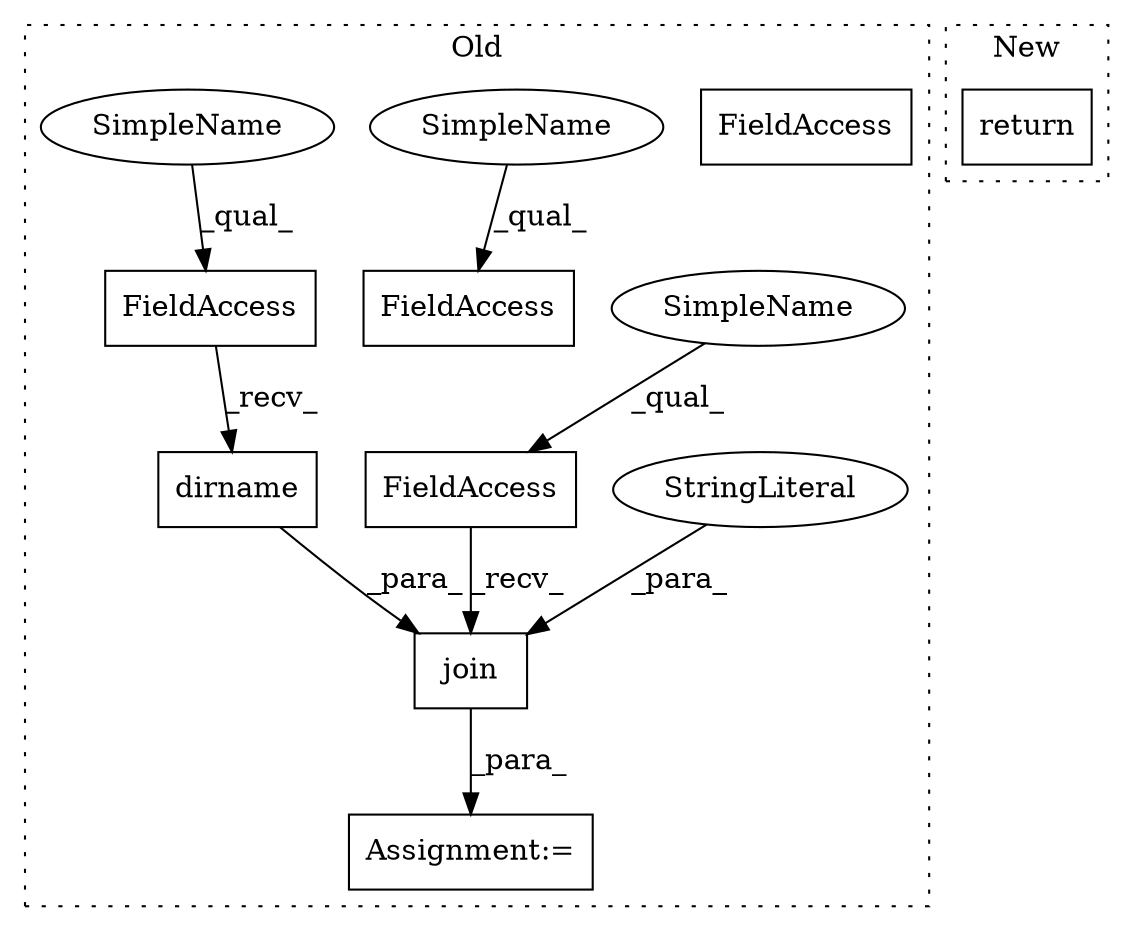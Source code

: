 digraph G {
subgraph cluster0 {
1 [label="dirname" a="32" s="2975,3019" l="8,1" shape="box"];
3 [label="FieldAccess" a="22" s="2967" l="7" shape="box"];
4 [label="FieldAccess" a="22" s="2941" l="7" shape="box"];
5 [label="join" a="32" s="2949,3020" l="5,1" shape="box"];
6 [label="Assignment:=" a="7" s="2940" l="1" shape="box"];
7 [label="FieldAccess" a="22" s="3197" l="7" shape="box"];
8 [label="StringLiteral" a="45" s="2961" l="5" shape="ellipse"];
9 [label="FieldAccess" a="22" s="3169" l="7" shape="box"];
10 [label="SimpleName" a="42" s="2941" l="2" shape="ellipse"];
11 [label="SimpleName" a="42" s="3169" l="2" shape="ellipse"];
12 [label="SimpleName" a="42" s="2967" l="2" shape="ellipse"];
label = "Old";
style="dotted";
}
subgraph cluster1 {
2 [label="return" a="41" s="3173" l="7" shape="box"];
label = "New";
style="dotted";
}
1 -> 5 [label="_para_"];
3 -> 1 [label="_recv_"];
4 -> 5 [label="_recv_"];
5 -> 6 [label="_para_"];
8 -> 5 [label="_para_"];
10 -> 4 [label="_qual_"];
11 -> 9 [label="_qual_"];
12 -> 3 [label="_qual_"];
}